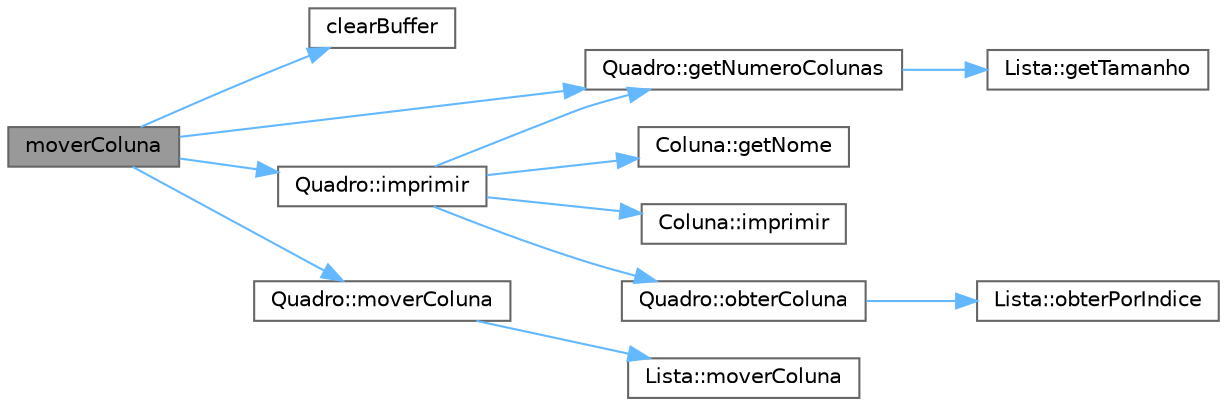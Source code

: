 digraph "moverColuna"
{
 // INTERACTIVE_SVG=YES
 // LATEX_PDF_SIZE
  bgcolor="transparent";
  edge [fontname=Helvetica,fontsize=10,labelfontname=Helvetica,labelfontsize=10];
  node [fontname=Helvetica,fontsize=10,shape=box,height=0.2,width=0.4];
  rankdir="LR";
  Node1 [id="Node000001",label="moverColuna",height=0.2,width=0.4,color="gray40", fillcolor="grey60", style="filled", fontcolor="black",tooltip="Move uma coluna de uma posição para outra no quadro KanBan."];
  Node1 -> Node2 [id="edge1_Node000001_Node000002",color="steelblue1",style="solid",tooltip=" "];
  Node2 [id="Node000002",label="clearBuffer",height=0.2,width=0.4,color="grey40", fillcolor="white", style="filled",URL="$df/d0a/main_8cpp.html#a20bbd4d45e3f01305dd709f5a9cc9952",tooltip="Limpa o buffer do console."];
  Node1 -> Node3 [id="edge2_Node000001_Node000003",color="steelblue1",style="solid",tooltip=" "];
  Node3 [id="Node000003",label="Quadro::getNumeroColunas",height=0.2,width=0.4,color="grey40", fillcolor="white", style="filled",URL="$d1/d13/class_quadro.html#aad88cee2be59e368c4c09166a7777fb9",tooltip="Obtém o número de colunas do quadro."];
  Node3 -> Node4 [id="edge3_Node000003_Node000004",color="steelblue1",style="solid",tooltip=" "];
  Node4 [id="Node000004",label="Lista::getTamanho",height=0.2,width=0.4,color="grey40", fillcolor="white", style="filled",URL="$db/dba/class_lista.html#a5cd63f61264afc88d0a6c290f7cb7320",tooltip="Obtém o tamanho da lista."];
  Node1 -> Node5 [id="edge4_Node000001_Node000005",color="steelblue1",style="solid",tooltip=" "];
  Node5 [id="Node000005",label="Quadro::imprimir",height=0.2,width=0.4,color="grey40", fillcolor="white", style="filled",URL="$d1/d13/class_quadro.html#a1d27dcd2c84b1742c7ebd4cb0f82a704",tooltip="Imprime as informações do quadro."];
  Node5 -> Node6 [id="edge5_Node000005_Node000006",color="steelblue1",style="solid",tooltip=" "];
  Node6 [id="Node000006",label="Coluna::getNome",height=0.2,width=0.4,color="grey40", fillcolor="white", style="filled",URL="$d3/d3c/class_coluna.html#a25ecf45ce1e1c7a03b9c92d4a5da0544",tooltip="Obtém o nome da coluna."];
  Node5 -> Node3 [id="edge6_Node000005_Node000003",color="steelblue1",style="solid",tooltip=" "];
  Node5 -> Node7 [id="edge7_Node000005_Node000007",color="steelblue1",style="solid",tooltip=" "];
  Node7 [id="Node000007",label="Coluna::imprimir",height=0.2,width=0.4,color="grey40", fillcolor="white", style="filled",URL="$d3/d3c/class_coluna.html#a48875a7414e5f4d15bfed749bb0a5586",tooltip="Imprime as informações da coluna."];
  Node5 -> Node8 [id="edge8_Node000005_Node000008",color="steelblue1",style="solid",tooltip=" "];
  Node8 [id="Node000008",label="Quadro::obterColuna",height=0.2,width=0.4,color="grey40", fillcolor="white", style="filled",URL="$d1/d13/class_quadro.html#acdcb5194cb4b20e50f6211df473b59f2",tooltip="Obtém uma coluna do quadro pelo índice."];
  Node8 -> Node9 [id="edge9_Node000008_Node000009",color="steelblue1",style="solid",tooltip=" "];
  Node9 [id="Node000009",label="Lista::obterPorIndice",height=0.2,width=0.4,color="grey40", fillcolor="white", style="filled",URL="$db/dba/class_lista.html#adb2dfb16eaf99f99fc1b39bf847af9bd",tooltip="Obtém a coluna da lista pelo índice."];
  Node1 -> Node10 [id="edge10_Node000001_Node000010",color="steelblue1",style="solid",tooltip=" "];
  Node10 [id="Node000010",label="Quadro::moverColuna",height=0.2,width=0.4,color="grey40", fillcolor="white", style="filled",URL="$d1/d13/class_quadro.html#ab9b6209542640bb5a3e0fb84cf62d6eb",tooltip="Move uma coluna do quadro para uma nova posição."];
  Node10 -> Node11 [id="edge11_Node000010_Node000011",color="steelblue1",style="solid",tooltip=" "];
  Node11 [id="Node000011",label="Lista::moverColuna",height=0.2,width=0.4,color="grey40", fillcolor="white", style="filled",URL="$db/dba/class_lista.html#abc103d958cb4184693b59547ebf7cf9c",tooltip="Move uma coluna da lista de uma posição para outra."];
}
